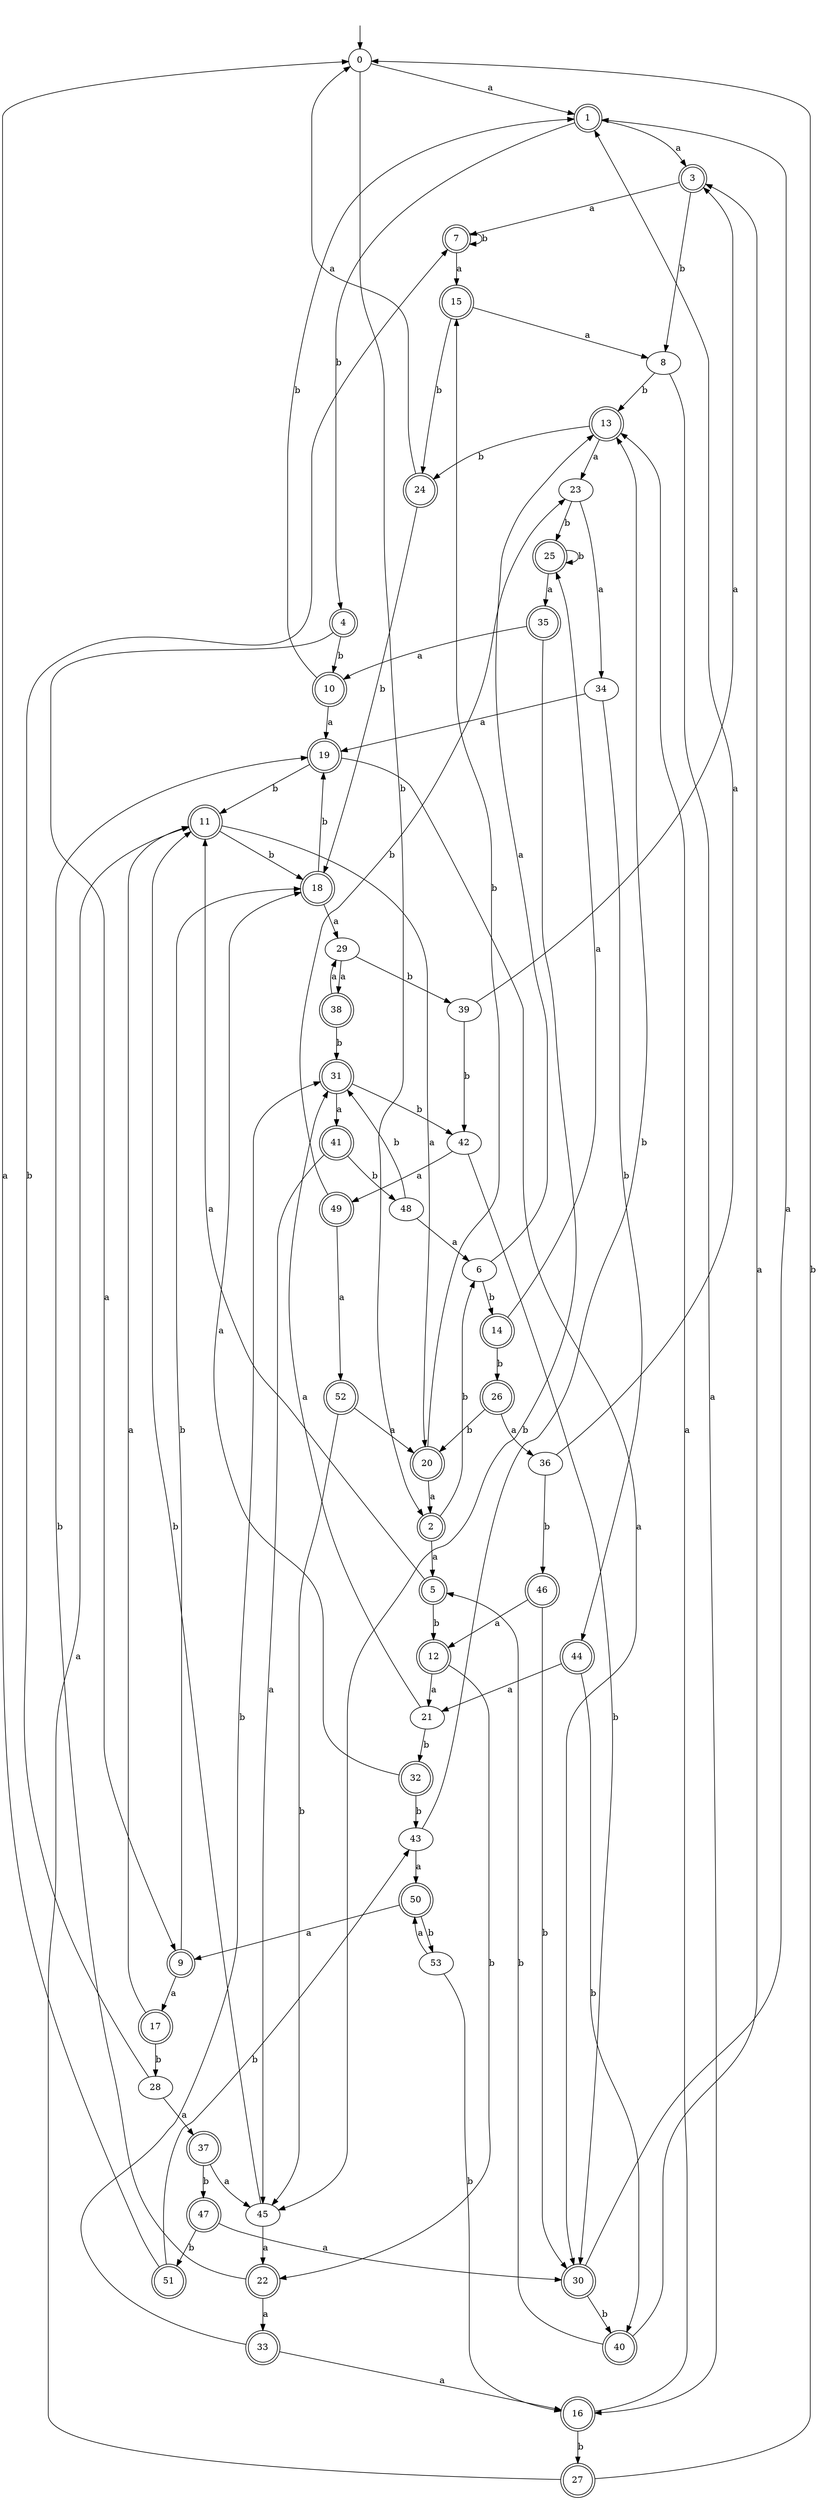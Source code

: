 digraph RandomDFA {
  __start0 [label="", shape=none];
  __start0 -> 0 [label=""];
  0 [shape=circle]
  0 -> 1 [label="a"]
  0 -> 2 [label="b"]
  1 [shape=doublecircle]
  1 -> 3 [label="a"]
  1 -> 4 [label="b"]
  2 [shape=doublecircle]
  2 -> 5 [label="a"]
  2 -> 6 [label="b"]
  3 [shape=doublecircle]
  3 -> 7 [label="a"]
  3 -> 8 [label="b"]
  4 [shape=doublecircle]
  4 -> 9 [label="a"]
  4 -> 10 [label="b"]
  5 [shape=doublecircle]
  5 -> 11 [label="a"]
  5 -> 12 [label="b"]
  6
  6 -> 13 [label="a"]
  6 -> 14 [label="b"]
  7 [shape=doublecircle]
  7 -> 15 [label="a"]
  7 -> 7 [label="b"]
  8
  8 -> 16 [label="a"]
  8 -> 13 [label="b"]
  9 [shape=doublecircle]
  9 -> 17 [label="a"]
  9 -> 18 [label="b"]
  10 [shape=doublecircle]
  10 -> 19 [label="a"]
  10 -> 1 [label="b"]
  11 [shape=doublecircle]
  11 -> 20 [label="a"]
  11 -> 18 [label="b"]
  12 [shape=doublecircle]
  12 -> 21 [label="a"]
  12 -> 22 [label="b"]
  13 [shape=doublecircle]
  13 -> 23 [label="a"]
  13 -> 24 [label="b"]
  14 [shape=doublecircle]
  14 -> 25 [label="a"]
  14 -> 26 [label="b"]
  15 [shape=doublecircle]
  15 -> 8 [label="a"]
  15 -> 24 [label="b"]
  16 [shape=doublecircle]
  16 -> 13 [label="a"]
  16 -> 27 [label="b"]
  17 [shape=doublecircle]
  17 -> 11 [label="a"]
  17 -> 28 [label="b"]
  18 [shape=doublecircle]
  18 -> 29 [label="a"]
  18 -> 19 [label="b"]
  19 [shape=doublecircle]
  19 -> 30 [label="a"]
  19 -> 11 [label="b"]
  20 [shape=doublecircle]
  20 -> 2 [label="a"]
  20 -> 15 [label="b"]
  21
  21 -> 31 [label="a"]
  21 -> 32 [label="b"]
  22 [shape=doublecircle]
  22 -> 33 [label="a"]
  22 -> 19 [label="b"]
  23
  23 -> 34 [label="a"]
  23 -> 25 [label="b"]
  24 [shape=doublecircle]
  24 -> 0 [label="a"]
  24 -> 18 [label="b"]
  25 [shape=doublecircle]
  25 -> 35 [label="a"]
  25 -> 25 [label="b"]
  26 [shape=doublecircle]
  26 -> 36 [label="a"]
  26 -> 20 [label="b"]
  27 [shape=doublecircle]
  27 -> 11 [label="a"]
  27 -> 0 [label="b"]
  28
  28 -> 37 [label="a"]
  28 -> 7 [label="b"]
  29
  29 -> 38 [label="a"]
  29 -> 39 [label="b"]
  30 [shape=doublecircle]
  30 -> 1 [label="a"]
  30 -> 40 [label="b"]
  31 [shape=doublecircle]
  31 -> 41 [label="a"]
  31 -> 42 [label="b"]
  32 [shape=doublecircle]
  32 -> 18 [label="a"]
  32 -> 43 [label="b"]
  33 [shape=doublecircle]
  33 -> 16 [label="a"]
  33 -> 31 [label="b"]
  34
  34 -> 19 [label="a"]
  34 -> 44 [label="b"]
  35 [shape=doublecircle]
  35 -> 10 [label="a"]
  35 -> 45 [label="b"]
  36
  36 -> 1 [label="a"]
  36 -> 46 [label="b"]
  37 [shape=doublecircle]
  37 -> 45 [label="a"]
  37 -> 47 [label="b"]
  38 [shape=doublecircle]
  38 -> 29 [label="a"]
  38 -> 31 [label="b"]
  39
  39 -> 3 [label="a"]
  39 -> 42 [label="b"]
  40 [shape=doublecircle]
  40 -> 3 [label="a"]
  40 -> 5 [label="b"]
  41 [shape=doublecircle]
  41 -> 45 [label="a"]
  41 -> 48 [label="b"]
  42
  42 -> 49 [label="a"]
  42 -> 30 [label="b"]
  43
  43 -> 50 [label="a"]
  43 -> 13 [label="b"]
  44 [shape=doublecircle]
  44 -> 21 [label="a"]
  44 -> 40 [label="b"]
  45
  45 -> 22 [label="a"]
  45 -> 11 [label="b"]
  46 [shape=doublecircle]
  46 -> 12 [label="a"]
  46 -> 30 [label="b"]
  47 [shape=doublecircle]
  47 -> 30 [label="a"]
  47 -> 51 [label="b"]
  48
  48 -> 6 [label="a"]
  48 -> 31 [label="b"]
  49 [shape=doublecircle]
  49 -> 52 [label="a"]
  49 -> 23 [label="b"]
  50 [shape=doublecircle]
  50 -> 9 [label="a"]
  50 -> 53 [label="b"]
  51 [shape=doublecircle]
  51 -> 0 [label="a"]
  51 -> 43 [label="b"]
  52 [shape=doublecircle]
  52 -> 20 [label="a"]
  52 -> 45 [label="b"]
  53
  53 -> 50 [label="a"]
  53 -> 16 [label="b"]
}
